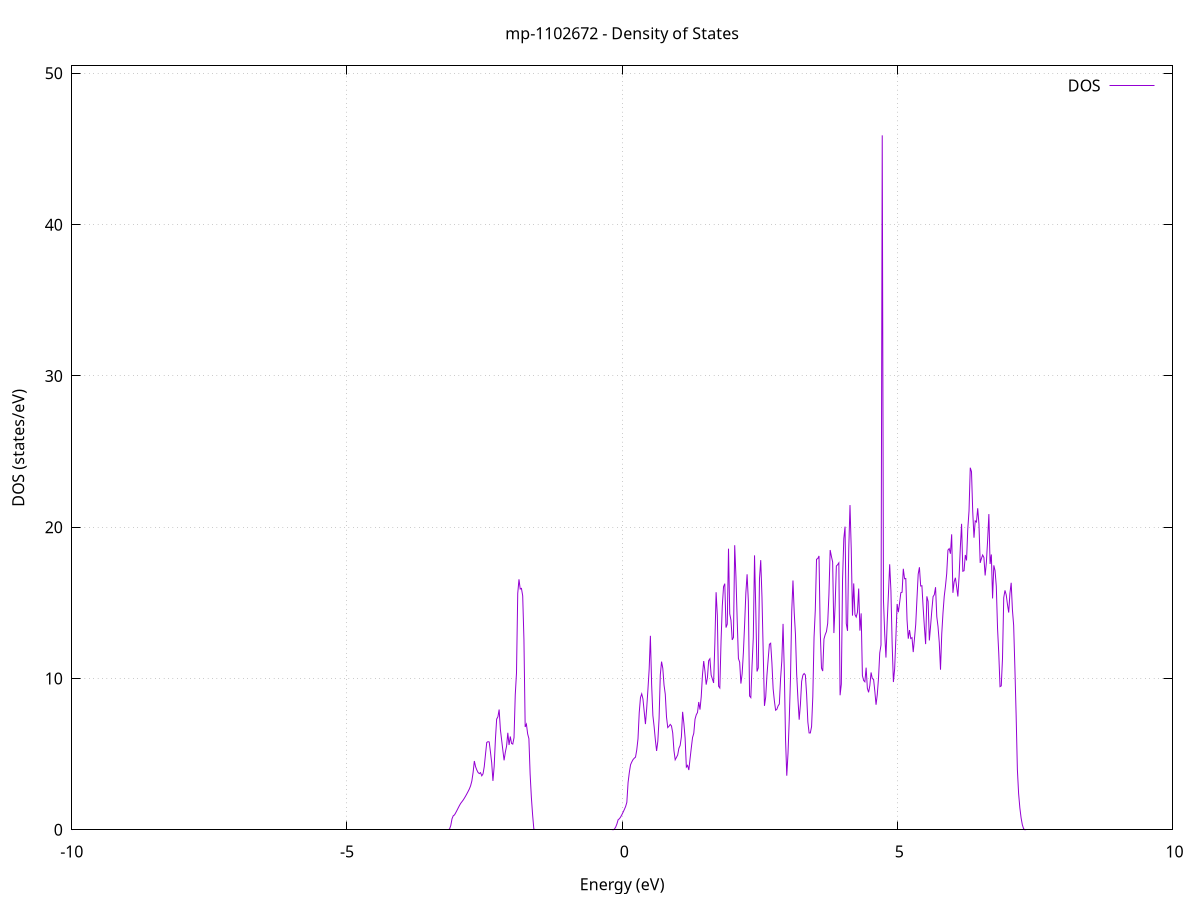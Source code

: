 set title 'mp-1102672 - Density of States'
set xlabel 'Energy (eV)'
set ylabel 'DOS (states/eV)'
set grid
set xrange [-10:10]
set yrange [0:50.495]
set xzeroaxis lt -1
set terminal png size 800,600
set output 'mp-1102672_dos_gnuplot.png'
plot '-' using 1:2 with lines title 'DOS'
-35.688300 0.000000
-35.665800 0.000000
-35.643300 0.000000
-35.620700 0.000000
-35.598200 0.000000
-35.575700 0.000000
-35.553200 0.000000
-35.530600 0.000000
-35.508100 0.000000
-35.485600 0.000000
-35.463000 0.000000
-35.440500 0.000000
-35.418000 0.000000
-35.395500 0.000000
-35.372900 0.000000
-35.350400 0.000000
-35.327900 0.000000
-35.305400 0.000000
-35.282800 0.000000
-35.260300 0.000000
-35.237800 0.000000
-35.215200 0.000000
-35.192700 0.000000
-35.170200 0.000000
-35.147700 0.000000
-35.125100 0.000000
-35.102600 0.000000
-35.080100 0.000000
-35.057600 0.000000
-35.035000 0.000000
-35.012500 0.000000
-34.990000 0.000000
-34.967400 0.000000
-34.944900 0.000000
-34.922400 0.000000
-34.899900 0.000000
-34.877300 0.000000
-34.854800 0.000000
-34.832300 0.000000
-34.809800 0.000000
-34.787200 0.000000
-34.764700 0.000000
-34.742200 0.000000
-34.719600 0.000000
-34.697100 0.000000
-34.674600 0.000000
-34.652100 0.000000
-34.629500 0.000000
-34.607000 0.000000
-34.584500 0.000000
-34.562000 0.000000
-34.539400 0.000000
-34.516900 0.000000
-34.494400 0.000000
-34.471800 0.000000
-34.449300 0.000000
-34.426800 0.000000
-34.404300 0.000000
-34.381700 0.000000
-34.359200 0.000000
-34.336700 0.000000
-34.314100 0.000000
-34.291600 0.000000
-34.269100 0.000000
-34.246600 0.000000
-34.224000 0.000000
-34.201500 0.000000
-34.179000 0.000000
-34.156500 0.000000
-34.133900 0.000000
-34.111400 0.000000
-34.088900 0.000000
-34.066300 0.000000
-34.043800 0.000000
-34.021300 0.000000
-33.998800 0.000000
-33.976200 0.000000
-33.953700 0.000000
-33.931200 0.000000
-33.908700 0.000000
-33.886100 0.000000
-33.863600 0.000000
-33.841100 0.000000
-33.818500 0.000000
-33.796000 0.000000
-33.773500 0.000000
-33.751000 0.000000
-33.728400 0.000000
-33.705900 0.000000
-33.683400 0.000000
-33.660900 0.000000
-33.638300 80.569400
-33.615800 304.484900
-33.593300 0.000000
-33.570700 0.000000
-33.548200 0.000000
-33.525700 0.000000
-33.503200 0.000000
-33.480600 0.000000
-33.458100 0.000000
-33.435600 0.000000
-33.413100 0.000000
-33.390500 0.000000
-33.368000 0.000000
-33.345500 0.000000
-33.322900 0.000000
-33.300400 0.000000
-33.277900 0.000000
-33.255400 0.000000
-33.232800 0.000000
-33.210300 0.000000
-33.187800 0.000000
-33.165200 0.000000
-33.142700 0.000000
-33.120200 0.000000
-33.097700 0.000000
-33.075100 0.000000
-33.052600 0.000000
-33.030100 0.000000
-33.007600 0.000000
-32.985000 0.000000
-32.962500 0.000000
-32.940000 0.000000
-32.917400 0.000000
-32.894900 0.000000
-32.872400 0.000000
-32.849900 0.000000
-32.827300 0.000000
-32.804800 0.000000
-32.782300 0.000000
-32.759800 0.000000
-32.737200 0.000000
-32.714700 0.000000
-32.692200 0.000000
-32.669600 0.000000
-32.647100 0.000000
-32.624600 0.000000
-32.602100 0.000000
-32.579500 0.000000
-32.557000 0.000000
-32.534500 0.000000
-32.512000 0.000000
-32.489400 0.000000
-32.466900 0.000000
-32.444400 0.000000
-32.421800 0.000000
-32.399300 0.000000
-32.376800 0.000000
-32.354300 0.000000
-32.331700 0.000000
-32.309200 0.000000
-32.286700 0.000000
-32.264200 0.000000
-32.241600 0.000000
-32.219100 0.000000
-32.196600 0.000000
-32.174000 0.000000
-32.151500 0.000000
-32.129000 0.000000
-32.106500 0.000000
-32.083900 0.000000
-32.061400 0.000000
-32.038900 0.000000
-32.016300 0.000000
-31.993800 0.000000
-31.971300 0.000000
-31.948800 0.000000
-31.926200 0.000000
-31.903700 0.000000
-31.881200 0.000000
-31.858700 0.000000
-31.836100 0.000000
-31.813600 0.000000
-31.791100 0.000000
-31.768500 0.000000
-31.746000 0.000000
-31.723500 0.000000
-31.701000 0.000000
-31.678400 0.000000
-31.655900 0.000000
-31.633400 0.000000
-31.610900 0.000000
-31.588300 0.000000
-31.565800 0.000000
-31.543300 0.000000
-31.520700 0.000000
-31.498200 0.000000
-31.475700 0.000000
-31.453200 0.000000
-31.430600 0.000000
-31.408100 0.000000
-31.385600 0.000000
-31.363100 0.000000
-31.340500 0.000000
-31.318000 0.000000
-31.295500 0.000000
-31.272900 0.000000
-31.250400 0.000000
-31.227900 0.000000
-31.205400 0.000000
-31.182800 0.000000
-31.160300 0.000000
-31.137800 0.000000
-31.115300 0.000000
-31.092700 0.000000
-31.070200 0.000000
-31.047700 0.000000
-31.025100 0.000000
-31.002600 0.000000
-30.980100 0.000000
-30.957600 0.000000
-30.935000 0.000000
-30.912500 0.000000
-30.890000 0.000000
-30.867400 0.000000
-30.844900 0.000000
-30.822400 0.000000
-30.799900 0.000000
-30.777300 0.000000
-30.754800 0.000000
-30.732300 0.000000
-30.709800 0.000000
-30.687200 0.000000
-30.664700 0.000000
-30.642200 0.000000
-30.619600 0.000000
-30.597100 0.000000
-30.574600 0.000000
-30.552100 0.000000
-30.529500 0.000000
-30.507000 0.000000
-30.484500 0.000000
-30.462000 0.000000
-30.439400 0.000000
-30.416900 0.000000
-30.394400 0.000000
-30.371800 0.000000
-30.349300 0.000000
-30.326800 0.000000
-30.304300 0.000000
-30.281700 0.000000
-30.259200 0.000000
-30.236700 0.000000
-30.214200 0.000000
-30.191600 0.000000
-30.169100 0.000000
-30.146600 0.000000
-30.124000 0.000000
-30.101500 0.000000
-30.079000 0.000000
-30.056500 0.000000
-30.033900 0.000000
-30.011400 0.000000
-29.988900 0.000000
-29.966400 0.000000
-29.943800 0.000000
-29.921300 0.000000
-29.898800 0.000000
-29.876200 0.000000
-29.853700 0.000000
-29.831200 0.000000
-29.808700 0.000000
-29.786100 0.000000
-29.763600 0.000000
-29.741100 0.000000
-29.718500 0.000000
-29.696000 0.000000
-29.673500 0.000000
-29.651000 0.000000
-29.628400 0.000000
-29.605900 0.000000
-29.583400 0.000000
-29.560900 0.000000
-29.538300 0.000000
-29.515800 0.000000
-29.493300 0.000000
-29.470700 0.000000
-29.448200 0.000000
-29.425700 0.000000
-29.403200 0.000000
-29.380600 0.000000
-29.358100 0.000000
-29.335600 0.000000
-29.313100 0.000000
-29.290500 0.000000
-29.268000 0.000000
-29.245500 0.000000
-29.222900 0.000000
-29.200400 0.000000
-29.177900 0.000000
-29.155400 0.000000
-29.132800 0.000000
-29.110300 0.000000
-29.087800 0.000000
-29.065300 0.000000
-29.042700 0.000000
-29.020200 0.000000
-28.997700 0.000000
-28.975100 0.000000
-28.952600 0.000000
-28.930100 0.000000
-28.907600 0.000000
-28.885000 0.000000
-28.862500 0.000000
-28.840000 0.000000
-28.817500 0.000000
-28.794900 0.000000
-28.772400 0.000000
-28.749900 0.000000
-28.727300 0.000000
-28.704800 0.000000
-28.682300 0.000000
-28.659800 0.000000
-28.637200 0.000000
-28.614700 0.000000
-28.592200 0.000000
-28.569600 0.000000
-28.547100 0.000000
-28.524600 0.000000
-28.502100 0.000000
-28.479500 0.000000
-28.457000 0.000000
-28.434500 0.000000
-28.412000 0.000000
-28.389400 0.000000
-28.366900 0.000000
-28.344400 0.000000
-28.321800 0.000000
-28.299300 0.000000
-28.276800 0.000000
-28.254300 0.000000
-28.231700 0.000000
-28.209200 0.000000
-28.186700 0.000000
-28.164200 0.000000
-28.141600 0.000000
-28.119100 0.000000
-28.096600 0.000000
-28.074000 0.000000
-28.051500 0.000000
-28.029000 0.000000
-28.006500 0.000000
-27.983900 0.000000
-27.961400 0.000000
-27.938900 0.000000
-27.916400 0.000000
-27.893800 0.000000
-27.871300 0.000000
-27.848800 0.000000
-27.826200 0.000000
-27.803700 0.000000
-27.781200 0.000000
-27.758700 0.000000
-27.736100 0.000000
-27.713600 0.000000
-27.691100 0.000000
-27.668600 0.000000
-27.646000 0.000000
-27.623500 0.000000
-27.601000 0.000000
-27.578400 0.000000
-27.555900 0.000000
-27.533400 0.000000
-27.510900 0.000000
-27.488300 0.000000
-27.465800 0.000000
-27.443300 0.000000
-27.420700 0.000000
-27.398200 0.000000
-27.375700 0.000000
-27.353200 0.000000
-27.330600 0.000000
-27.308100 0.000000
-27.285600 0.000000
-27.263100 0.000000
-27.240500 0.000000
-27.218000 0.000000
-27.195500 0.000000
-27.172900 0.000000
-27.150400 0.000000
-27.127900 0.000000
-27.105400 0.000000
-27.082800 0.000000
-27.060300 0.000000
-27.037800 0.000000
-27.015300 0.000000
-26.992700 0.000000
-26.970200 0.000000
-26.947700 0.000000
-26.925100 0.000000
-26.902600 0.000000
-26.880100 0.000000
-26.857600 0.000000
-26.835000 0.000000
-26.812500 0.000000
-26.790000 0.000000
-26.767500 0.000000
-26.744900 0.000000
-26.722400 0.000000
-26.699900 0.000000
-26.677300 0.000000
-26.654800 0.000000
-26.632300 0.000000
-26.609800 0.000000
-26.587200 0.000000
-26.564700 0.000000
-26.542200 0.000000
-26.519700 0.000000
-26.497100 0.000000
-26.474600 0.000000
-26.452100 0.000000
-26.429500 0.000000
-26.407000 0.000000
-26.384500 0.000000
-26.362000 0.000000
-26.339400 0.000000
-26.316900 0.000000
-26.294400 0.000000
-26.271800 0.000000
-26.249300 0.000000
-26.226800 0.000000
-26.204300 0.000000
-26.181700 0.000000
-26.159200 0.000000
-26.136700 0.000000
-26.114200 0.000000
-26.091600 0.000000
-26.069100 0.000000
-26.046600 0.000000
-26.024000 0.000000
-26.001500 0.000000
-25.979000 0.000000
-25.956500 0.000000
-25.933900 0.000000
-25.911400 0.000000
-25.888900 0.000000
-25.866400 0.000000
-25.843800 0.000000
-25.821300 0.000000
-25.798800 0.000000
-25.776200 0.000000
-25.753700 0.000000
-25.731200 0.000000
-25.708700 0.000000
-25.686100 0.000000
-25.663600 0.000000
-25.641100 0.000000
-25.618600 0.000000
-25.596000 0.000000
-25.573500 0.000000
-25.551000 0.000000
-25.528400 0.000000
-25.505900 0.000000
-25.483400 0.000000
-25.460900 0.000000
-25.438300 0.000000
-25.415800 0.000000
-25.393300 0.000000
-25.370800 0.000000
-25.348200 0.000000
-25.325700 0.000000
-25.303200 0.000000
-25.280600 0.000000
-25.258100 0.000000
-25.235600 0.000000
-25.213100 0.000000
-25.190500 0.000000
-25.168000 0.000000
-25.145500 0.000000
-25.122900 0.000000
-25.100400 0.000000
-25.077900 0.000000
-25.055400 0.000000
-25.032800 0.000000
-25.010300 0.000000
-24.987800 0.000000
-24.965300 0.000000
-24.942700 0.000000
-24.920200 0.000000
-24.897700 0.000000
-24.875100 0.000000
-24.852600 0.000000
-24.830100 0.000000
-24.807600 0.000000
-24.785000 0.000000
-24.762500 0.000000
-24.740000 0.000000
-24.717500 0.000000
-24.694900 0.000000
-24.672400 0.000000
-24.649900 0.000000
-24.627300 0.000000
-24.604800 0.000000
-24.582300 0.000000
-24.559800 0.000000
-24.537200 0.000000
-24.514700 0.000000
-24.492200 0.000000
-24.469700 0.000000
-24.447100 0.000000
-24.424600 0.000000
-24.402100 0.000000
-24.379500 0.000000
-24.357000 0.000000
-24.334500 0.000000
-24.312000 0.000000
-24.289400 0.000000
-24.266900 0.000000
-24.244400 0.000000
-24.221900 0.000000
-24.199300 0.000000
-24.176800 0.000000
-24.154300 0.000000
-24.131700 0.000000
-24.109200 0.000000
-24.086700 0.000000
-24.064200 0.000000
-24.041600 0.000000
-24.019100 0.000000
-23.996600 0.000000
-23.974000 0.000000
-23.951500 0.000000
-23.929000 0.000000
-23.906500 0.000000
-23.883900 0.000000
-23.861400 0.000000
-23.838900 0.000000
-23.816400 0.000000
-23.793800 0.000000
-23.771300 0.000000
-23.748800 0.000000
-23.726200 0.000000
-23.703700 0.000000
-23.681200 0.000000
-23.658700 0.000000
-23.636100 0.000000
-23.613600 0.000000
-23.591100 0.000000
-23.568600 0.000000
-23.546000 0.000000
-23.523500 0.000000
-23.501000 0.000000
-23.478400 0.000000
-23.455900 0.000000
-23.433400 0.000000
-23.410900 0.000000
-23.388300 0.000000
-23.365800 0.000000
-23.343300 0.000000
-23.320800 0.000000
-23.298200 0.000000
-23.275700 0.000000
-23.253200 0.000000
-23.230600 0.000000
-23.208100 0.000000
-23.185600 0.000000
-23.163100 0.000000
-23.140500 0.000000
-23.118000 0.000000
-23.095500 0.000000
-23.073000 0.000000
-23.050400 0.000000
-23.027900 0.000000
-23.005400 0.000000
-22.982800 0.000000
-22.960300 0.000000
-22.937800 0.000000
-22.915300 0.000000
-22.892700 0.000000
-22.870200 0.000000
-22.847700 0.000000
-22.825100 0.000000
-22.802600 0.000000
-22.780100 0.000000
-22.757600 0.000000
-22.735000 0.000000
-22.712500 0.000000
-22.690000 0.000000
-22.667500 0.000000
-22.644900 0.000000
-22.622400 0.000000
-22.599900 0.000000
-22.577300 0.000000
-22.554800 0.000000
-22.532300 0.000000
-22.509800 0.000000
-22.487200 0.000000
-22.464700 0.000000
-22.442200 0.000000
-22.419700 0.000000
-22.397100 0.000000
-22.374600 0.000000
-22.352100 0.000000
-22.329500 0.000000
-22.307000 0.000000
-22.284500 0.000000
-22.262000 0.000000
-22.239400 0.000000
-22.216900 0.000000
-22.194400 0.000000
-22.171900 0.000000
-22.149300 0.000000
-22.126800 0.000000
-22.104300 0.000000
-22.081700 0.000000
-22.059200 0.000000
-22.036700 0.000000
-22.014200 0.000000
-21.991600 0.000000
-21.969100 0.000000
-21.946600 0.000000
-21.924100 0.000000
-21.901500 0.000000
-21.879000 0.000000
-21.856500 0.000000
-21.833900 0.000000
-21.811400 0.000000
-21.788900 0.000000
-21.766400 0.000000
-21.743800 0.000000
-21.721300 0.000000
-21.698800 0.000000
-21.676200 0.000000
-21.653700 0.000000
-21.631200 0.000000
-21.608700 0.000000
-21.586100 0.000000
-21.563600 0.000000
-21.541100 0.000000
-21.518600 0.000000
-21.496000 0.000000
-21.473500 0.000000
-21.451000 0.000000
-21.428400 0.000000
-21.405900 0.000000
-21.383400 0.000000
-21.360900 0.000000
-21.338300 0.000000
-21.315800 0.000000
-21.293300 0.000000
-21.270800 0.000000
-21.248200 0.000000
-21.225700 0.000000
-21.203200 0.000000
-21.180600 0.000000
-21.158100 0.000000
-21.135600 0.000000
-21.113100 0.000000
-21.090500 0.000000
-21.068000 0.000000
-21.045500 0.000000
-21.023000 0.000000
-21.000400 0.000000
-20.977900 0.000000
-20.955400 0.000000
-20.932800 0.000000
-20.910300 0.000000
-20.887800 0.000000
-20.865300 0.000000
-20.842700 0.000000
-20.820200 0.000000
-20.797700 0.000000
-20.775200 0.000000
-20.752600 0.000000
-20.730100 0.000000
-20.707600 0.000000
-20.685000 0.000000
-20.662500 0.000000
-20.640000 0.000000
-20.617500 0.000000
-20.594900 0.000000
-20.572400 0.000000
-20.549900 0.000000
-20.527300 0.000000
-20.504800 0.000000
-20.482300 0.000000
-20.459800 0.000000
-20.437200 0.000000
-20.414700 0.000000
-20.392200 0.000000
-20.369700 0.000000
-20.347100 0.000000
-20.324600 0.000000
-20.302100 0.000000
-20.279500 0.000000
-20.257000 0.000000
-20.234500 0.000000
-20.212000 0.000000
-20.189400 0.000000
-20.166900 0.000000
-20.144400 0.000000
-20.121900 0.000000
-20.099300 0.000000
-20.076800 0.000000
-20.054300 0.000000
-20.031700 0.000000
-20.009200 0.000000
-19.986700 0.000000
-19.964200 0.000000
-19.941600 0.000000
-19.919100 0.000000
-19.896600 0.000000
-19.874100 0.000000
-19.851500 0.000000
-19.829000 0.000000
-19.806500 0.000000
-19.783900 0.000000
-19.761400 0.000000
-19.738900 0.000000
-19.716400 0.000000
-19.693800 0.000000
-19.671300 0.000000
-19.648800 0.000000
-19.626300 0.000000
-19.603700 0.000000
-19.581200 0.000000
-19.558700 0.000000
-19.536100 0.000000
-19.513600 0.000000
-19.491100 0.000000
-19.468600 0.000000
-19.446000 0.000000
-19.423500 0.000000
-19.401000 0.000000
-19.378400 0.000000
-19.355900 0.000000
-19.333400 0.000000
-19.310900 0.000000
-19.288300 0.000000
-19.265800 0.000000
-19.243300 0.000000
-19.220800 0.000000
-19.198200 0.000000
-19.175700 0.000000
-19.153200 0.000000
-19.130600 0.000000
-19.108100 0.000000
-19.085600 0.000000
-19.063100 0.000000
-19.040500 0.000000
-19.018000 0.000000
-18.995500 0.000000
-18.973000 0.000000
-18.950400 0.000000
-18.927900 0.000000
-18.905400 0.000000
-18.882800 0.000000
-18.860300 0.000000
-18.837800 0.000000
-18.815300 0.000000
-18.792700 0.000000
-18.770200 0.000000
-18.747700 0.000000
-18.725200 0.000000
-18.702600 0.000000
-18.680100 0.000000
-18.657600 0.000000
-18.635000 0.000000
-18.612500 0.000000
-18.590000 0.000000
-18.567500 0.000000
-18.544900 0.000000
-18.522400 0.000000
-18.499900 0.000000
-18.477400 0.000000
-18.454800 0.000000
-18.432300 0.000000
-18.409800 0.000000
-18.387200 0.000000
-18.364700 0.000000
-18.342200 0.000000
-18.319700 0.000000
-18.297100 0.000000
-18.274600 0.000000
-18.252100 0.000000
-18.229500 0.000000
-18.207000 0.000000
-18.184500 0.000000
-18.162000 0.000000
-18.139400 0.000000
-18.116900 0.000000
-18.094400 0.000000
-18.071900 0.000000
-18.049300 0.000000
-18.026800 0.000000
-18.004300 0.000000
-17.981700 0.000000
-17.959200 0.000000
-17.936700 0.000000
-17.914200 0.000000
-17.891600 0.000000
-17.869100 0.000000
-17.846600 0.000000
-17.824100 0.000000
-17.801500 0.000000
-17.779000 0.000000
-17.756500 0.000000
-17.733900 0.000000
-17.711400 0.000000
-17.688900 0.000000
-17.666400 0.000000
-17.643800 0.000000
-17.621300 0.000000
-17.598800 0.000000
-17.576300 0.000000
-17.553700 0.000000
-17.531200 0.000000
-17.508700 0.000000
-17.486100 0.000000
-17.463600 0.000000
-17.441100 0.000000
-17.418600 0.000000
-17.396000 0.000000
-17.373500 0.000000
-17.351000 0.000000
-17.328500 0.000000
-17.305900 0.000000
-17.283400 0.000000
-17.260900 0.000000
-17.238300 0.000000
-17.215800 0.000000
-17.193300 0.000000
-17.170800 0.000000
-17.148200 0.000000
-17.125700 0.000000
-17.103200 0.000000
-17.080600 0.000000
-17.058100 0.000000
-17.035600 0.000000
-17.013100 0.000000
-16.990500 0.000000
-16.968000 0.000000
-16.945500 0.000000
-16.923000 0.000000
-16.900400 0.000000
-16.877900 0.000000
-16.855400 0.000000
-16.832800 0.000000
-16.810300 0.000000
-16.787800 0.000000
-16.765300 0.000000
-16.742700 0.000000
-16.720200 0.000000
-16.697700 0.000000
-16.675200 0.000000
-16.652600 0.000000
-16.630100 0.000000
-16.607600 0.000000
-16.585000 0.000000
-16.562500 0.000000
-16.540000 0.000000
-16.517500 0.000000
-16.494900 0.000000
-16.472400 0.000000
-16.449900 0.000000
-16.427400 0.000000
-16.404800 0.000000
-16.382300 0.000000
-16.359800 0.000000
-16.337200 0.000000
-16.314700 0.000000
-16.292200 0.000000
-16.269700 0.000000
-16.247100 0.000000
-16.224600 0.000000
-16.202100 0.000000
-16.179600 0.000000
-16.157000 0.000000
-16.134500 0.000000
-16.112000 0.000000
-16.089400 0.000000
-16.066900 0.000000
-16.044400 0.000000
-16.021900 0.000000
-15.999300 0.000000
-15.976800 0.000000
-15.954300 2.327000
-15.931700 53.661500
-15.909200 29.987400
-15.886700 31.042200
-15.864200 102.008300
-15.841600 122.882100
-15.819100 181.131000
-15.796600 121.201400
-15.774100 136.572900
-15.751500 118.680700
-15.729000 166.131400
-15.706500 103.462700
-15.683900 174.225600
-15.661400 160.001700
-15.638900 227.863900
-15.616400 198.518000
-15.593800 105.063400
-15.571300 71.458600
-15.548800 85.731900
-15.526300 0.000000
-15.503700 0.000000
-15.481200 0.000000
-15.458700 0.000000
-15.436100 0.000000
-15.413600 0.000000
-15.391100 0.000000
-15.368600 0.000000
-15.346000 0.000000
-15.323500 0.000000
-15.301000 0.000000
-15.278500 0.000000
-15.255900 0.000000
-15.233400 0.000000
-15.210900 0.000000
-15.188300 0.000000
-15.165800 0.000000
-15.143300 0.000000
-15.120800 0.000000
-15.098200 0.000000
-15.075700 0.000000
-15.053200 0.000000
-15.030700 0.000000
-15.008100 0.000000
-14.985600 0.000000
-14.963100 0.000000
-14.940500 0.000000
-14.918000 0.000000
-14.895500 0.000000
-14.873000 0.000000
-14.850400 0.000000
-14.827900 0.000000
-14.805400 0.000000
-14.782900 0.000000
-14.760300 0.000000
-14.737800 0.000000
-14.715300 0.000000
-14.692700 0.000000
-14.670200 0.000000
-14.647700 0.000000
-14.625200 0.000000
-14.602600 0.000000
-14.580100 0.000000
-14.557600 0.000000
-14.535000 0.000000
-14.512500 0.000000
-14.490000 0.000000
-14.467500 0.000000
-14.444900 0.000000
-14.422400 0.000000
-14.399900 0.000000
-14.377400 0.000000
-14.354800 0.000000
-14.332300 0.000000
-14.309800 0.000000
-14.287200 0.000000
-14.264700 0.000000
-14.242200 0.000000
-14.219700 0.000000
-14.197100 0.000000
-14.174600 0.000000
-14.152100 0.000000
-14.129600 0.000000
-14.107000 0.000000
-14.084500 0.000000
-14.062000 0.000000
-14.039400 0.000000
-14.016900 0.000000
-13.994400 0.000000
-13.971900 0.000000
-13.949300 0.000000
-13.926800 0.000000
-13.904300 0.000000
-13.881800 0.000000
-13.859200 0.000000
-13.836700 0.000000
-13.814200 0.000000
-13.791600 0.000000
-13.769100 0.000000
-13.746600 0.000000
-13.724100 0.000000
-13.701500 0.000000
-13.679000 0.000000
-13.656500 0.000000
-13.634000 0.000000
-13.611400 0.000000
-13.588900 0.000000
-13.566400 0.000000
-13.543800 0.000000
-13.521300 0.000000
-13.498800 0.000000
-13.476300 0.000000
-13.453700 0.000000
-13.431200 0.000000
-13.408700 0.000000
-13.386100 0.000000
-13.363600 0.000000
-13.341100 0.000000
-13.318600 0.000000
-13.296000 0.000000
-13.273500 0.000000
-13.251000 0.000000
-13.228500 0.000000
-13.205900 0.000000
-13.183400 0.000000
-13.160900 0.000000
-13.138300 0.000000
-13.115800 0.000000
-13.093300 0.000000
-13.070800 0.000000
-13.048200 0.000000
-13.025700 0.000000
-13.003200 0.000000
-12.980700 0.000000
-12.958100 0.000000
-12.935600 0.000000
-12.913100 0.000000
-12.890500 0.000000
-12.868000 0.000000
-12.845500 0.000000
-12.823000 0.000000
-12.800400 0.000000
-12.777900 0.000000
-12.755400 0.000000
-12.732900 0.000000
-12.710300 0.000000
-12.687800 0.000000
-12.665300 0.000000
-12.642700 0.000000
-12.620200 0.000000
-12.597700 0.000000
-12.575200 0.000000
-12.552600 0.000000
-12.530100 0.000000
-12.507600 0.000000
-12.485100 0.000000
-12.462500 0.000000
-12.440000 0.000000
-12.417500 0.000000
-12.394900 0.000000
-12.372400 0.000000
-12.349900 0.000000
-12.327400 0.000000
-12.304800 0.000000
-12.282300 0.000000
-12.259800 0.000000
-12.237200 0.000000
-12.214700 0.000000
-12.192200 0.000000
-12.169700 0.000000
-12.147100 0.000000
-12.124600 0.000000
-12.102100 0.000000
-12.079600 0.000000
-12.057000 0.000000
-12.034500 0.000000
-12.012000 0.000000
-11.989400 0.000000
-11.966900 0.000000
-11.944400 0.000000
-11.921900 0.000000
-11.899300 0.000000
-11.876800 0.000000
-11.854300 0.000000
-11.831800 0.000000
-11.809200 0.000000
-11.786700 0.000000
-11.764200 0.000000
-11.741600 0.000000
-11.719100 0.000000
-11.696600 0.000000
-11.674100 0.000000
-11.651500 0.000000
-11.629000 0.000000
-11.606500 0.000000
-11.584000 0.000000
-11.561400 0.000000
-11.538900 0.000000
-11.516400 0.000000
-11.493800 0.000000
-11.471300 0.000000
-11.448800 0.000000
-11.426300 0.000000
-11.403700 0.000000
-11.381200 0.000000
-11.358700 0.000000
-11.336200 0.000000
-11.313600 0.000000
-11.291100 0.000000
-11.268600 0.000000
-11.246000 0.000000
-11.223500 0.000000
-11.201000 0.000000
-11.178500 0.000000
-11.155900 0.000000
-11.133400 0.000000
-11.110900 0.000000
-11.088300 0.000000
-11.065800 0.000000
-11.043300 0.000000
-11.020800 0.000000
-10.998200 0.000000
-10.975700 0.000000
-10.953200 0.000000
-10.930700 0.000000
-10.908100 0.000000
-10.885600 0.000000
-10.863100 0.000000
-10.840500 0.000000
-10.818000 0.000000
-10.795500 0.000000
-10.773000 0.000000
-10.750400 0.000000
-10.727900 0.000000
-10.705400 0.000000
-10.682900 0.000000
-10.660300 0.000000
-10.637800 0.000000
-10.615300 0.000000
-10.592700 0.000000
-10.570200 0.000000
-10.547700 0.000000
-10.525200 0.000000
-10.502600 0.000000
-10.480100 0.000000
-10.457600 0.000000
-10.435100 0.000000
-10.412500 0.000000
-10.390000 0.000000
-10.367500 0.000000
-10.344900 0.000000
-10.322400 0.000000
-10.299900 0.000000
-10.277400 0.000000
-10.254800 0.000000
-10.232300 0.000000
-10.209800 0.000000
-10.187300 0.000000
-10.164700 0.000000
-10.142200 0.000000
-10.119700 0.000000
-10.097100 0.000000
-10.074600 0.000000
-10.052100 0.000000
-10.029600 0.000000
-10.007000 0.000000
-9.984500 0.000000
-9.962000 0.000000
-9.939400 0.000000
-9.916900 0.000000
-9.894400 0.000000
-9.871900 0.000000
-9.849300 0.000000
-9.826800 0.000000
-9.804300 0.000000
-9.781800 0.000000
-9.759200 0.000000
-9.736700 0.000000
-9.714200 0.000000
-9.691600 0.000000
-9.669100 0.000000
-9.646600 0.000000
-9.624100 0.000000
-9.601500 0.000000
-9.579000 0.000000
-9.556500 0.000000
-9.534000 0.000000
-9.511400 0.000000
-9.488900 0.000000
-9.466400 0.000000
-9.443800 0.000000
-9.421300 0.000000
-9.398800 0.000000
-9.376300 0.000000
-9.353700 0.000000
-9.331200 0.000000
-9.308700 0.000000
-9.286200 0.000000
-9.263600 0.000000
-9.241100 0.000000
-9.218600 0.000000
-9.196000 0.000000
-9.173500 0.000000
-9.151000 0.000000
-9.128500 0.000000
-9.105900 0.000000
-9.083400 0.000000
-9.060900 0.000000
-9.038400 0.000000
-9.015800 0.000000
-8.993300 0.000000
-8.970800 0.000000
-8.948200 0.000000
-8.925700 0.000000
-8.903200 0.000000
-8.880700 0.000000
-8.858100 0.000000
-8.835600 0.000000
-8.813100 0.000000
-8.790500 0.000000
-8.768000 0.000000
-8.745500 0.000000
-8.723000 0.000000
-8.700400 0.000000
-8.677900 0.000000
-8.655400 0.000000
-8.632900 0.000000
-8.610300 0.000000
-8.587800 0.000000
-8.565300 0.000000
-8.542700 0.000000
-8.520200 0.000000
-8.497700 0.000000
-8.475200 0.000000
-8.452600 0.000000
-8.430100 0.000000
-8.407600 0.000000
-8.385100 0.000000
-8.362500 0.000000
-8.340000 0.000000
-8.317500 0.000000
-8.294900 0.000000
-8.272400 0.000000
-8.249900 0.000000
-8.227400 0.000000
-8.204800 0.000000
-8.182300 0.000000
-8.159800 0.000000
-8.137300 0.000000
-8.114700 0.000000
-8.092200 0.000000
-8.069700 0.000000
-8.047100 0.000000
-8.024600 0.000000
-8.002100 0.000000
-7.979600 0.000000
-7.957000 0.000000
-7.934500 0.000000
-7.912000 0.000000
-7.889500 0.000000
-7.866900 0.000000
-7.844400 0.000000
-7.821900 0.000000
-7.799300 0.000000
-7.776800 0.000000
-7.754300 0.000000
-7.731800 0.000000
-7.709200 0.000000
-7.686700 0.000000
-7.664200 0.000000
-7.641600 0.000000
-7.619100 0.000000
-7.596600 0.000000
-7.574100 0.000000
-7.551500 0.000000
-7.529000 0.000000
-7.506500 0.000000
-7.484000 0.000000
-7.461400 0.000000
-7.438900 0.000000
-7.416400 0.000000
-7.393800 0.000000
-7.371300 0.000000
-7.348800 0.000000
-7.326300 0.000000
-7.303700 0.000000
-7.281200 0.000000
-7.258700 0.000000
-7.236200 0.000000
-7.213600 0.000000
-7.191100 0.000000
-7.168600 0.000000
-7.146000 0.000000
-7.123500 0.000000
-7.101000 0.000000
-7.078500 0.000000
-7.055900 0.000000
-7.033400 0.000000
-7.010900 0.000000
-6.988400 0.000000
-6.965800 0.000000
-6.943300 0.000000
-6.920800 0.000000
-6.898200 0.000000
-6.875700 0.000000
-6.853200 0.000000
-6.830700 0.000000
-6.808100 0.000000
-6.785600 0.000000
-6.763100 0.000000
-6.740600 0.000000
-6.718000 0.000000
-6.695500 0.000000
-6.673000 0.000000
-6.650400 0.000000
-6.627900 0.000000
-6.605400 0.000000
-6.582900 0.000000
-6.560300 0.000000
-6.537800 0.000000
-6.515300 0.000000
-6.492700 0.000000
-6.470200 0.000000
-6.447700 0.000000
-6.425200 0.000000
-6.402600 0.000000
-6.380100 0.000000
-6.357600 0.000000
-6.335100 0.000000
-6.312500 0.000000
-6.290000 0.000000
-6.267500 0.000000
-6.244900 0.000000
-6.222400 0.000000
-6.199900 0.000000
-6.177400 0.000000
-6.154800 0.000000
-6.132300 0.000000
-6.109800 0.000000
-6.087300 0.000000
-6.064700 0.000000
-6.042200 0.000000
-6.019700 0.000000
-5.997100 0.000000
-5.974600 0.000000
-5.952100 0.000000
-5.929600 0.000000
-5.907000 0.000000
-5.884500 0.000000
-5.862000 0.000000
-5.839500 0.000000
-5.816900 0.000000
-5.794400 0.000000
-5.771900 0.000000
-5.749300 0.000000
-5.726800 0.000000
-5.704300 0.000000
-5.681800 0.000000
-5.659200 0.000000
-5.636700 0.000000
-5.614200 0.000000
-5.591700 0.000000
-5.569100 0.000000
-5.546600 0.000000
-5.524100 0.000000
-5.501500 0.000000
-5.479000 0.000000
-5.456500 0.000000
-5.434000 0.000000
-5.411400 0.000000
-5.388900 0.000000
-5.366400 0.000000
-5.343800 0.000000
-5.321300 0.000000
-5.298800 0.000000
-5.276300 0.000000
-5.253700 0.000000
-5.231200 0.000000
-5.208700 0.000000
-5.186200 0.000000
-5.163600 0.000000
-5.141100 0.000000
-5.118600 0.000000
-5.096000 0.000000
-5.073500 0.000000
-5.051000 0.000000
-5.028500 0.000000
-5.005900 0.000000
-4.983400 0.000000
-4.960900 0.000000
-4.938400 0.000000
-4.915800 0.000000
-4.893300 0.000000
-4.870800 0.000000
-4.848200 0.000000
-4.825700 0.000000
-4.803200 0.000000
-4.780700 0.000000
-4.758100 0.000000
-4.735600 0.000000
-4.713100 0.000000
-4.690600 0.000000
-4.668000 0.000000
-4.645500 0.000000
-4.623000 0.000000
-4.600400 0.000000
-4.577900 0.000000
-4.555400 0.000000
-4.532900 0.000000
-4.510300 0.000000
-4.487800 0.000000
-4.465300 0.000000
-4.442800 0.000000
-4.420200 0.000000
-4.397700 0.000000
-4.375200 0.000000
-4.352600 0.000000
-4.330100 0.000000
-4.307600 0.000000
-4.285100 0.000000
-4.262500 0.000000
-4.240000 0.000000
-4.217500 0.000000
-4.194900 0.000000
-4.172400 0.000000
-4.149900 0.000000
-4.127400 0.000000
-4.104800 0.000000
-4.082300 0.000000
-4.059800 0.000000
-4.037300 0.000000
-4.014700 0.000000
-3.992200 0.000000
-3.969700 0.000000
-3.947100 0.000000
-3.924600 0.000000
-3.902100 0.000000
-3.879600 0.000000
-3.857000 0.000000
-3.834500 0.000000
-3.812000 0.000000
-3.789500 0.000000
-3.766900 0.000000
-3.744400 0.000000
-3.721900 0.000000
-3.699300 0.000000
-3.676800 0.000000
-3.654300 0.000000
-3.631800 0.000000
-3.609200 0.000000
-3.586700 0.000000
-3.564200 0.000000
-3.541700 0.000000
-3.519100 0.000000
-3.496600 0.000000
-3.474100 0.000000
-3.451500 0.000000
-3.429000 0.000000
-3.406500 0.000000
-3.384000 0.000000
-3.361400 0.000000
-3.338900 0.000000
-3.316400 0.000000
-3.293900 0.000000
-3.271300 0.000000
-3.248800 0.000000
-3.226300 0.000000
-3.203700 0.000000
-3.181200 0.000000
-3.158700 0.000000
-3.136200 0.048300
-3.113600 0.287600
-3.091100 0.726900
-3.068600 0.928300
-3.046000 0.982500
-3.023500 1.129400
-3.001000 1.284100
-2.978500 1.446300
-2.955900 1.605200
-2.933400 1.747100
-2.910900 1.854900
-2.888400 1.964900
-2.865800 2.094900
-2.843300 2.234000
-2.820800 2.382600
-2.798200 2.539100
-2.775700 2.702700
-2.753200 2.913500
-2.730700 3.229500
-2.708100 3.788500
-2.685600 4.544300
-2.663100 4.170100
-2.640600 3.952000
-2.618000 3.786900
-2.595500 3.713500
-2.573000 3.775000
-2.550400 3.568200
-2.527900 3.693500
-2.505400 4.176000
-2.482900 4.987600
-2.460300 5.770500
-2.437800 5.824500
-2.415300 5.804400
-2.392800 5.137800
-2.370200 4.421100
-2.347700 3.231200
-2.325200 4.203700
-2.302600 5.988800
-2.280100 7.317800
-2.257600 7.465400
-2.235100 7.949200
-2.212500 6.633800
-2.190000 5.940300
-2.167500 5.252300
-2.145000 4.591500
-2.122400 5.130800
-2.099900 5.531700
-2.077400 6.411300
-2.054800 5.604300
-2.032300 6.165300
-2.009800 5.709600
-1.987300 5.663700
-1.964700 6.087100
-1.942200 8.917600
-1.919700 10.360300
-1.897100 15.620200
-1.874600 16.554200
-1.852100 15.913900
-1.829600 15.954500
-1.807000 15.461700
-1.784500 12.585900
-1.762000 6.798200
-1.739500 6.981900
-1.716900 6.339200
-1.694400 6.028400
-1.671900 3.679600
-1.649300 2.132300
-1.626800 0.982100
-1.604300 0.035000
-1.581800 0.000000
-1.559200 0.000000
-1.536700 0.000000
-1.514200 0.000000
-1.491700 0.000000
-1.469100 0.000000
-1.446600 0.000000
-1.424100 0.000000
-1.401500 0.000000
-1.379000 0.000000
-1.356500 0.000000
-1.334000 0.000000
-1.311400 0.000000
-1.288900 0.000000
-1.266400 0.000000
-1.243900 0.000000
-1.221300 0.000000
-1.198800 0.000000
-1.176300 0.000000
-1.153700 0.000000
-1.131200 0.000000
-1.108700 0.000000
-1.086200 0.000000
-1.063600 0.000000
-1.041100 0.000000
-1.018600 0.000000
-0.996100 0.000000
-0.973500 0.000000
-0.951000 0.000000
-0.928500 0.000000
-0.905900 0.000000
-0.883400 0.000000
-0.860900 0.000000
-0.838400 0.000000
-0.815800 0.000000
-0.793300 0.000000
-0.770800 0.000000
-0.748200 0.000000
-0.725700 0.000000
-0.703200 0.000000
-0.680700 0.000000
-0.658100 0.000000
-0.635600 0.000000
-0.613100 0.000000
-0.590600 0.000000
-0.568000 0.000000
-0.545500 0.000000
-0.523000 0.000000
-0.500400 0.000000
-0.477900 0.000000
-0.455400 0.000000
-0.432900 0.000000
-0.410300 0.000000
-0.387800 0.000000
-0.365300 0.000000
-0.342800 0.000000
-0.320200 0.000000
-0.297700 0.000000
-0.275200 0.000000
-0.252600 0.000000
-0.230100 0.000000
-0.207600 0.000000
-0.185100 0.000000
-0.162500 0.000400
-0.140000 0.048400
-0.117500 0.176500
-0.095000 0.384700
-0.072400 0.668200
-0.049900 0.728200
-0.027400 0.846000
-0.004800 1.000000
0.017700 1.165800
0.040200 1.343400
0.062700 1.533000
0.085300 1.815100
0.107800 3.122900
0.130300 3.785100
0.152800 4.296900
0.175400 4.485400
0.197900 4.638700
0.220400 4.730400
0.243000 4.802000
0.265500 5.280000
0.288000 6.013300
0.310500 7.747500
0.333100 8.741700
0.355600 8.987300
0.378100 8.645600
0.400700 7.811700
0.423200 6.985900
0.445700 8.012300
0.468200 9.254200
0.490800 10.607200
0.513300 12.821500
0.535800 9.603200
0.558300 7.557600
0.580900 6.826400
0.603400 5.942300
0.625900 5.210000
0.648500 5.857800
0.671000 7.356900
0.693500 10.241000
0.716000 11.114700
0.738600 10.675900
0.761100 9.562600
0.783600 8.962300
0.806100 7.455600
0.828700 6.755300
0.851200 6.841100
0.873700 6.964400
0.896300 6.866100
0.918800 6.405200
0.941300 5.242700
0.963800 4.627200
0.986400 4.781800
1.008900 4.946300
1.031400 5.387000
1.053900 5.575900
1.076500 6.138700
1.099000 7.796600
1.121500 7.033300
1.144100 6.058600
1.166600 4.145800
1.189100 4.256300
1.211600 3.948700
1.234200 4.700600
1.256700 5.419800
1.279200 6.100600
1.301700 6.378000
1.324300 7.310600
1.346800 7.602100
1.369300 7.754000
1.391900 8.445500
1.414400 7.944700
1.436900 8.796400
1.459400 10.230200
1.482000 11.154800
1.504500 10.488500
1.527000 9.594700
1.549600 10.060800
1.572100 11.180500
1.594600 11.303200
1.617100 10.230300
1.639700 9.966100
1.662200 9.705100
1.684700 12.350500
1.707200 15.701900
1.729800 14.166400
1.752300 9.490200
1.774800 9.374100
1.797400 12.524100
1.819900 14.804000
1.842400 16.068700
1.864900 16.269100
1.887500 13.365400
1.910000 13.597200
1.932500 18.580000
1.955000 14.273700
1.977600 13.851500
2.000100 12.550900
2.022600 12.714000
2.045200 18.808300
2.067700 16.733700
2.090200 13.896400
2.112700 11.321400
2.135300 11.079200
2.157800 9.663700
2.180300 10.311500
2.202800 11.705800
2.225400 13.585500
2.247900 15.655400
2.270400 16.889300
2.293000 15.118700
2.315500 8.842700
2.338000 8.736900
2.360500 10.870800
2.383100 12.700200
2.405600 18.138400
2.428100 14.568100
2.450600 10.464600
2.473200 10.700100
2.495700 16.614100
2.518200 17.824400
2.540800 15.370000
2.563300 11.727300
2.585800 8.190300
2.608300 8.771400
2.630900 10.209000
2.653400 11.274200
2.675900 12.264100
2.698500 12.331600
2.721000 11.041700
2.743500 9.320200
2.766000 8.520000
2.788600 7.901600
2.811100 7.962300
2.833600 8.186500
2.856100 8.313200
2.878700 9.976200
2.901200 11.168600
2.923700 13.609600
2.946300 10.506800
2.968800 5.985500
2.991300 3.572100
3.013800 5.065500
3.036400 7.282200
3.058900 10.023100
3.081400 14.438000
3.103900 16.478400
3.126500 14.362700
3.149000 12.926200
3.171500 10.256600
3.194100 8.660800
3.216600 7.277800
3.239100 8.278400
3.261600 9.809100
3.284200 10.219600
3.306700 10.329000
3.329200 10.230300
3.351700 8.958000
3.374300 7.122500
3.396800 6.401900
3.419300 6.399800
3.441900 6.820200
3.464400 8.792000
3.486900 12.728000
3.509400 14.514900
3.532000 17.880800
3.554500 17.927800
3.577000 18.100000
3.599500 13.106500
3.622100 10.686900
3.644600 10.491500
3.667100 12.609000
3.689700 12.900400
3.712200 13.101400
3.734700 13.642700
3.757200 15.555800
3.779800 18.492700
3.802300 18.071500
3.824800 17.701800
3.847400 13.001800
3.869900 14.851800
3.892400 17.435400
3.914900 17.521300
3.937500 17.644200
3.960000 8.891600
3.982500 9.623000
4.005000 16.562700
4.027600 19.247200
4.050100 20.038000
4.072600 13.628100
4.095200 13.148700
4.117700 18.572100
4.140200 21.462300
4.162700 18.556500
4.185300 14.154600
4.207800 16.284800
4.230300 14.223300
4.252800 14.061600
4.275400 14.376200
4.297900 15.945400
4.320400 13.161800
4.343000 14.305500
4.365500 10.196200
4.388000 9.869200
4.410500 9.781300
4.433100 10.717700
4.455600 9.349700
4.478100 9.084900
4.500600 9.533900
4.523200 10.399800
4.545700 9.986600
4.568200 9.954300
4.590800 9.181800
4.613300 8.265100
4.635800 8.941000
4.658300 10.027200
4.680900 11.688400
4.703400 12.213800
4.725900 45.904500
4.748400 15.161000
4.771000 12.935700
4.793500 11.384400
4.816000 13.715600
4.838600 15.594500
4.861100 17.549100
4.883600 15.819300
4.906100 12.275700
4.928700 9.765400
4.951200 10.629800
4.973700 12.682200
4.996300 14.927100
5.018800 14.382100
5.041300 14.993000
5.063800 15.672000
5.086400 15.700500
5.108900 17.251400
5.131400 16.593200
5.153900 16.611400
5.176500 13.878700
5.199000 12.632000
5.221500 13.201400
5.244100 12.642900
5.266600 12.702300
5.289100 11.743900
5.311600 12.635800
5.334200 13.570000
5.356700 15.258100
5.379200 16.900200
5.401700 17.353300
5.424300 16.113900
5.446800 16.132200
5.469300 14.692500
5.491900 13.399500
5.514400 12.273800
5.536900 15.430200
5.559400 15.089800
5.582000 12.515500
5.604500 13.479200
5.627000 14.505900
5.649500 15.409600
5.672100 15.539100
5.694600 16.034700
5.717100 14.088600
5.739700 13.419700
5.762200 12.379600
5.784700 10.579200
5.807200 12.944400
5.829800 14.331800
5.852300 15.426700
5.874800 16.108200
5.897300 16.933000
5.919900 18.487100
5.942400 18.585400
5.964900 18.246800
5.987500 19.530000
6.010000 15.663300
6.032500 16.390600
6.055000 16.657700
6.077600 16.075500
6.100100 15.419300
6.122600 16.767700
6.145200 18.685900
6.167700 20.223500
6.190200 17.088300
6.212700 17.124500
6.235300 18.165200
6.257800 17.803800
6.280300 19.885200
6.302800 21.076600
6.325400 23.932900
6.347900 23.668500
6.370400 21.018400
6.393000 19.307200
6.415500 20.418900
6.438000 20.344900
6.460500 21.254700
6.483100 20.212700
6.505600 17.641500
6.528100 17.933200
6.550600 18.163300
6.573200 17.995100
6.595700 16.809400
6.618200 17.673000
6.640800 19.135400
6.663300 20.865900
6.685800 17.568900
6.708300 18.197900
6.730900 15.292400
6.753400 17.478700
6.775900 17.125000
6.798400 16.096100
6.821000 13.323100
6.843500 11.636500
6.866000 9.462800
6.888600 9.510700
6.911100 11.322600
6.933600 15.342400
6.956100 15.825000
6.978700 15.528200
7.001200 14.899400
7.023700 14.359600
7.046200 15.624700
7.068800 16.326900
7.091300 14.546600
7.113800 13.512700
7.136400 10.673400
7.158900 7.556500
7.181400 3.980400
7.203900 2.389900
7.226500 1.444100
7.249000 0.784800
7.271500 0.332500
7.294100 0.074100
7.316600 0.000300
7.339100 0.000000
7.361600 0.000000
7.384200 0.000000
7.406700 0.000000
7.429200 0.000000
7.451700 0.000000
7.474300 0.000000
7.496800 0.000000
7.519300 0.000000
7.541900 0.000000
7.564400 0.000000
7.586900 0.000000
7.609400 0.000000
7.632000 0.000000
7.654500 0.000000
7.677000 0.000000
7.699500 0.000000
7.722100 0.000000
7.744600 0.000000
7.767100 0.000000
7.789700 0.000000
7.812200 0.000000
7.834700 0.000000
7.857200 0.000000
7.879800 0.000000
7.902300 0.000000
7.924800 0.000000
7.947300 0.000000
7.969900 0.000000
7.992400 0.000000
8.014900 0.000000
8.037500 0.000000
8.060000 0.000000
8.082500 0.000000
8.105000 0.000000
8.127600 0.000000
8.150100 0.000000
8.172600 0.000000
8.195100 0.000000
8.217700 0.000000
8.240200 0.000000
8.262700 0.000000
8.285300 0.000000
8.307800 0.000000
8.330300 0.000000
8.352800 0.000000
8.375400 0.000000
8.397900 0.000000
8.420400 0.000000
8.442900 0.000000
8.465500 0.000000
8.488000 0.000000
8.510500 0.000000
8.533100 0.000000
8.555600 0.000000
8.578100 0.000000
8.600600 0.000000
8.623200 0.000000
8.645700 0.000000
8.668200 0.000000
8.690800 0.000000
8.713300 0.000000
8.735800 0.000000
8.758300 0.000000
8.780900 0.000000
8.803400 0.000000
8.825900 0.000000
8.848400 0.000000
8.871000 0.000000
8.893500 0.000000
8.916000 0.000000
8.938600 0.000000
8.961100 0.000000
8.983600 0.000000
9.006100 0.000000
9.028700 0.000000
9.051200 0.000000
9.073700 0.000000
9.096200 0.000000
9.118800 0.000000
9.141300 0.000000
9.163800 0.000000
9.186400 0.000000
9.208900 0.000000
9.231400 0.000000
9.253900 0.000000
9.276500 0.000000
9.299000 0.000000
9.321500 0.000000
9.344000 0.000000
9.366600 0.000000
e
